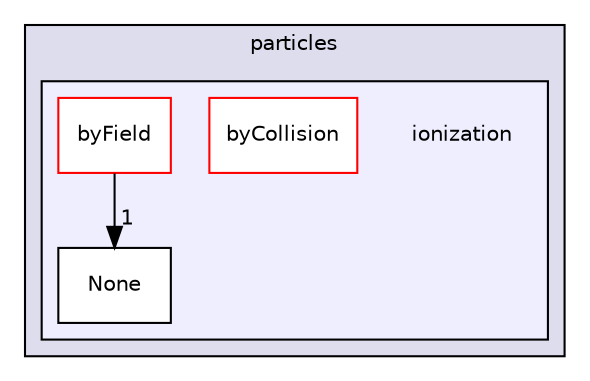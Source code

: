 digraph "/tmp/tmp.I3T9wAlo9k/picongpu/include/picongpu/particles/ionization" {
  compound=true
  node [ fontsize="10", fontname="Helvetica"];
  edge [ labelfontsize="10", labelfontname="Helvetica"];
  subgraph clusterdir_a475bf9030c01e37ca980af240402fd6 {
    graph [ bgcolor="#ddddee", pencolor="black", label="particles" fontname="Helvetica", fontsize="10", URL="dir_a475bf9030c01e37ca980af240402fd6.html"]
  subgraph clusterdir_03bab2c8254aa3e4e97d33b23811d5c8 {
    graph [ bgcolor="#eeeeff", pencolor="black", label="" URL="dir_03bab2c8254aa3e4e97d33b23811d5c8.html"];
    dir_03bab2c8254aa3e4e97d33b23811d5c8 [shape=plaintext label="ionization"];
    dir_575e155d4be0c9fd617fab6bc194cafe [shape=box label="byCollision" color="red" fillcolor="white" style="filled" URL="dir_575e155d4be0c9fd617fab6bc194cafe.html"];
    dir_913891e9dfe3dbafb34cd412af50801a [shape=box label="byField" color="red" fillcolor="white" style="filled" URL="dir_913891e9dfe3dbafb34cd412af50801a.html"];
    dir_96af69bb850e6fe5e00ae9ab7c581dc7 [shape=box label="None" color="black" fillcolor="white" style="filled" URL="dir_96af69bb850e6fe5e00ae9ab7c581dc7.html"];
  }
  }
  dir_913891e9dfe3dbafb34cd412af50801a->dir_96af69bb850e6fe5e00ae9ab7c581dc7 [headlabel="1", labeldistance=1.5 headhref="dir_000058_000063.html"];
}
